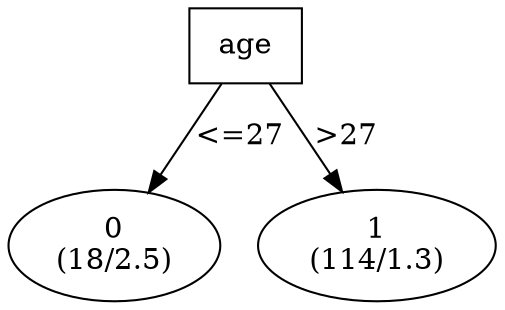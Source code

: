 digraph YaDT {
n0 [ shape=box, label="age\n"]
n0 -> n1 [label="<=27"]
n1 [ shape=ellipse, label="0\n(18/2.5)"]
n0 -> n2 [label=">27"]
n2 [ shape=ellipse, label="1\n(114/1.3)"]
}
